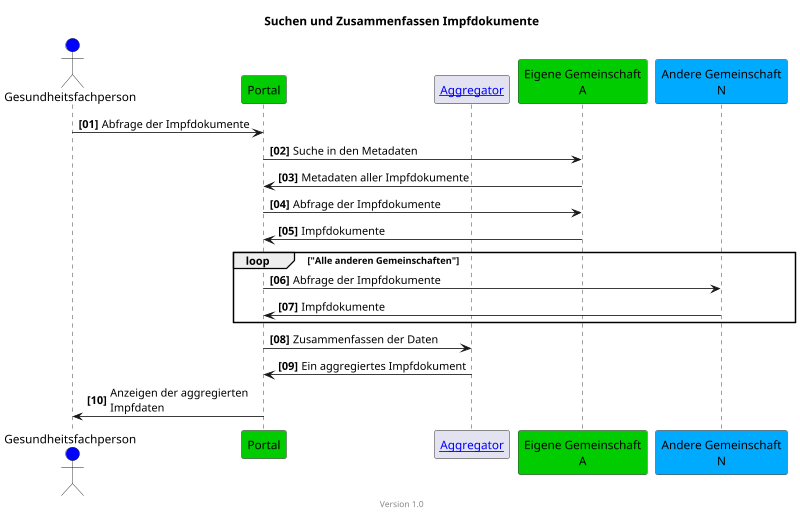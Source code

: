 @startuml
title Suchen und Zusammenfassen Impfdokumente
footer Version 1.0
skinparam responseMessageBelowArrow true
scale max 800 width

actor Gesundheitsfachperson #blue
participant "Portal" #00CC00
participant "[[aggregator.html Aggregator]]" as aggr

participant "Eigene Gemeinschaft\nA" #00CC00

participant "Andere Gemeinschaft\nN" #00aaff


autonumber "<b>[00]"
Gesundheitsfachperson -> "Portal": Abfrage der Impfdokumente
"Portal" -> "Eigene Gemeinschaft\nA": Suche in den Metadaten
"Eigene Gemeinschaft\nA" -> "Portal": Metadaten aller Impfdokumente
"Portal" -> "Eigene Gemeinschaft\nA": Abfrage der Impfdokumente
"Eigene Gemeinschaft\nA" -> "Portal": Impfdokumente

loop "Alle anderen Gemeinschaften"
"Portal" -> "Andere Gemeinschaft\nN": Abfrage der Impfdokumente
"Andere Gemeinschaft\nN" -> "Portal": Impfdokumente
end

"Portal" -> aggr: Zusammenfassen der Daten
aggr ->  "Portal": Ein aggregiertes Impfdokument
"Portal" -> Gesundheitsfachperson: Anzeigen der aggregierten\nImpfdaten

@enduml
